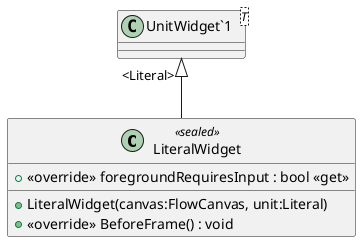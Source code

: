 @startuml
class LiteralWidget <<sealed>> {
    + LiteralWidget(canvas:FlowCanvas, unit:Literal)
    + <<override>> foregroundRequiresInput : bool <<get>>
    + <<override>> BeforeFrame() : void
}
class "UnitWidget`1"<T> {
}
"UnitWidget`1" "<Literal>" <|-- LiteralWidget
@enduml
